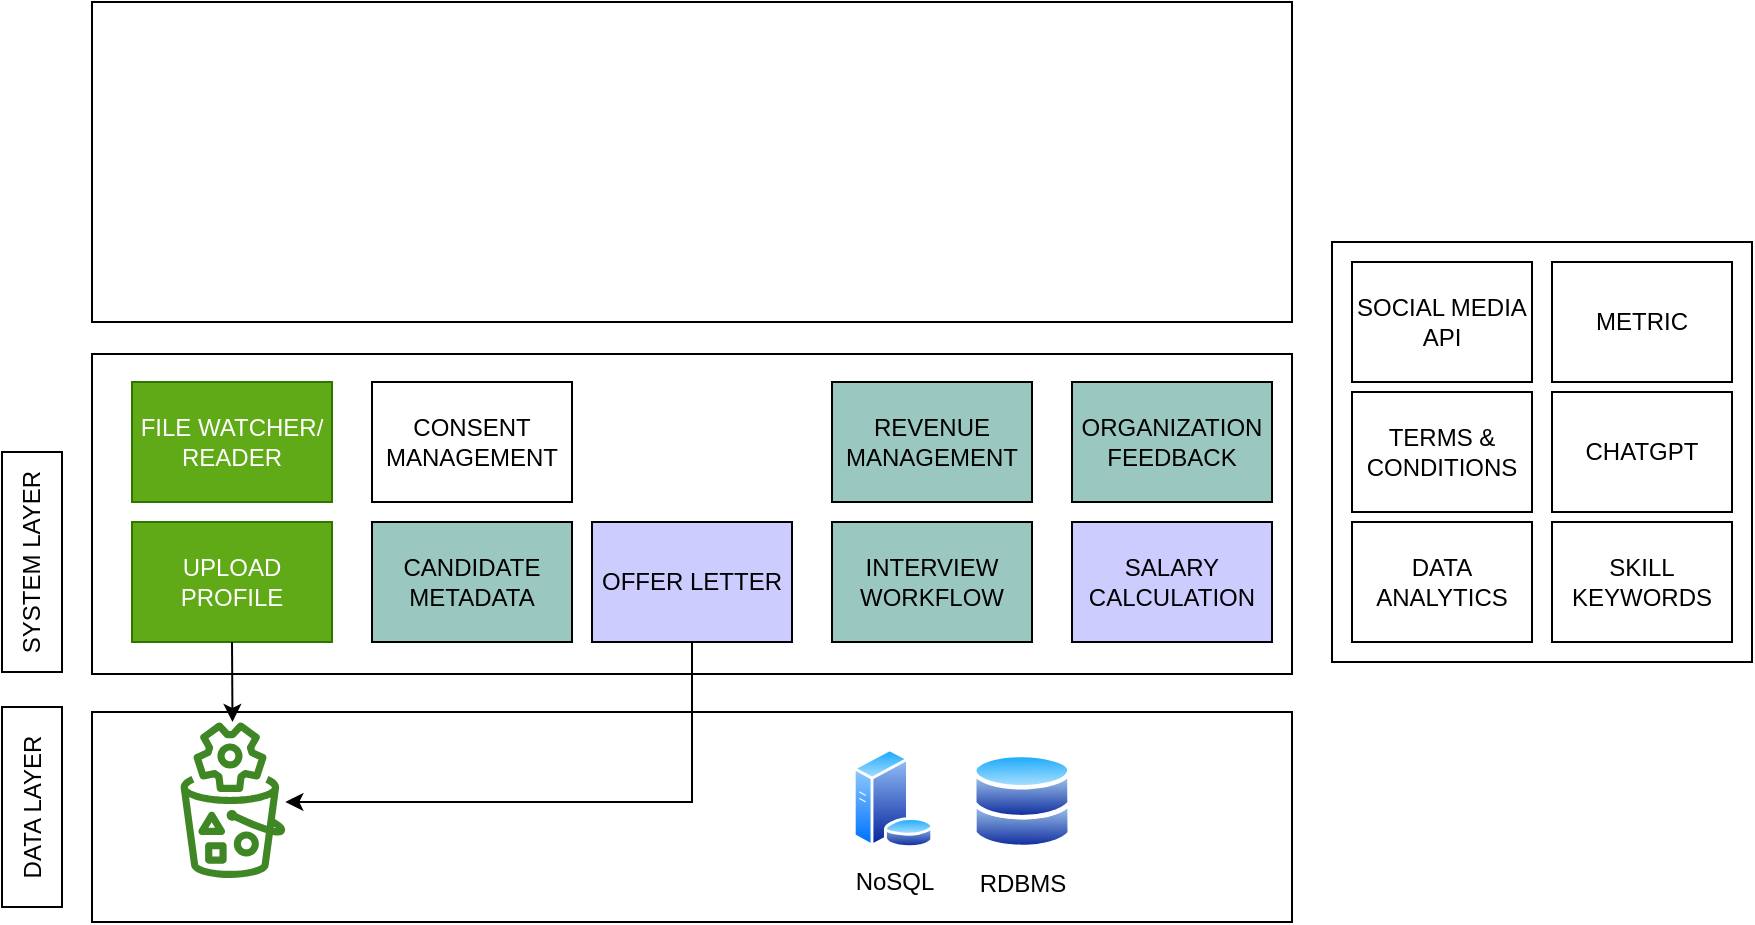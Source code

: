 <mxfile version="21.3.8" type="github">
  <diagram name="Page-1" id="Dh7hcGiAznb-rkb4ZNL5">
    <mxGraphModel dx="1050" dy="541" grid="1" gridSize="10" guides="1" tooltips="1" connect="1" arrows="1" fold="1" page="1" pageScale="1" pageWidth="827" pageHeight="1169" math="0" shadow="0">
      <root>
        <mxCell id="0" />
        <mxCell id="1" parent="0" />
        <mxCell id="gkphJBtDpKk1ZwpOAE3T-15" value="" style="rounded=0;whiteSpace=wrap;html=1;fillColor=none;" vertex="1" parent="1">
          <mxGeometry x="740" y="310" width="210" height="210" as="geometry" />
        </mxCell>
        <mxCell id="gkphJBtDpKk1ZwpOAE3T-12" value="" style="rounded=0;whiteSpace=wrap;html=1;fillColor=none;" vertex="1" parent="1">
          <mxGeometry x="120" y="545" width="600" height="105" as="geometry" />
        </mxCell>
        <mxCell id="gkphJBtDpKk1ZwpOAE3T-2" value="" style="rounded=0;whiteSpace=wrap;html=1;fillColor=none;" vertex="1" parent="1">
          <mxGeometry x="120" y="366" width="600" height="160" as="geometry" />
        </mxCell>
        <mxCell id="gkphJBtDpKk1ZwpOAE3T-3" value="SYSTEM LAYER" style="rounded=0;whiteSpace=wrap;html=1;rotation=-90;" vertex="1" parent="1">
          <mxGeometry x="35" y="455" width="110" height="30" as="geometry" />
        </mxCell>
        <mxCell id="gkphJBtDpKk1ZwpOAE3T-4" value="UPLOAD PROFILE" style="rounded=0;whiteSpace=wrap;html=1;fillColor=#60a917;fontColor=#ffffff;strokeColor=#2D7600;" vertex="1" parent="1">
          <mxGeometry x="140" y="450" width="100" height="60" as="geometry" />
        </mxCell>
        <mxCell id="gkphJBtDpKk1ZwpOAE3T-5" value="" style="sketch=0;outlineConnect=0;fontColor=#232F3E;gradientColor=none;fillColor=#3F8624;strokeColor=none;dashed=0;verticalLabelPosition=bottom;verticalAlign=top;align=center;html=1;fontSize=12;fontStyle=0;aspect=fixed;pointerEvents=1;shape=mxgraph.aws4.s3_object_lambda;" vertex="1" parent="1">
          <mxGeometry x="164" y="550" width="53" height="78" as="geometry" />
        </mxCell>
        <mxCell id="gkphJBtDpKk1ZwpOAE3T-6" value="" style="endArrow=classic;html=1;rounded=0;exitX=0.5;exitY=1;exitDx=0;exitDy=0;" edge="1" parent="1" source="gkphJBtDpKk1ZwpOAE3T-4" target="gkphJBtDpKk1ZwpOAE3T-5">
          <mxGeometry width="50" height="50" relative="1" as="geometry">
            <mxPoint x="290" y="590" as="sourcePoint" />
            <mxPoint x="340" y="540" as="targetPoint" />
          </mxGeometry>
        </mxCell>
        <mxCell id="gkphJBtDpKk1ZwpOAE3T-7" value="&lt;span style=&quot;background-color: rgb(154, 199, 191);&quot;&gt;INTERVIEW WORKFLOW&lt;/span&gt;" style="rounded=0;whiteSpace=wrap;html=1;fillColor=#9AC7BF;" vertex="1" parent="1">
          <mxGeometry x="490" y="450" width="100" height="60" as="geometry" />
        </mxCell>
        <mxCell id="gkphJBtDpKk1ZwpOAE3T-21" style="edgeStyle=orthogonalEdgeStyle;rounded=0;orthogonalLoop=1;jettySize=auto;html=1;exitX=0.5;exitY=1;exitDx=0;exitDy=0;" edge="1" parent="1" source="gkphJBtDpKk1ZwpOAE3T-8" target="gkphJBtDpKk1ZwpOAE3T-5">
          <mxGeometry relative="1" as="geometry">
            <Array as="points">
              <mxPoint x="420" y="590" />
            </Array>
          </mxGeometry>
        </mxCell>
        <mxCell id="gkphJBtDpKk1ZwpOAE3T-8" value="OFFER LETTER" style="rounded=0;whiteSpace=wrap;html=1;fillColor=#CCCCFF;" vertex="1" parent="1">
          <mxGeometry x="370" y="450" width="100" height="60" as="geometry" />
        </mxCell>
        <mxCell id="gkphJBtDpKk1ZwpOAE3T-9" value="SALARY CALCULATION" style="rounded=0;whiteSpace=wrap;html=1;fillColor=#CCCCFF;" vertex="1" parent="1">
          <mxGeometry x="610" y="450" width="100" height="60" as="geometry" />
        </mxCell>
        <mxCell id="gkphJBtDpKk1ZwpOAE3T-10" value="NoSQL" style="image;aspect=fixed;perimeter=ellipsePerimeter;html=1;align=center;shadow=0;dashed=0;spacingTop=3;image=img/lib/active_directory/database_server.svg;" vertex="1" parent="1">
          <mxGeometry x="500" y="563" width="41" height="50" as="geometry" />
        </mxCell>
        <mxCell id="gkphJBtDpKk1ZwpOAE3T-11" value="RDBMS" style="image;aspect=fixed;perimeter=ellipsePerimeter;html=1;align=center;shadow=0;dashed=0;spacingTop=3;image=img/lib/active_directory/databases.svg;" vertex="1" parent="1">
          <mxGeometry x="560" y="565" width="50" height="49" as="geometry" />
        </mxCell>
        <mxCell id="gkphJBtDpKk1ZwpOAE3T-13" value="DATA LAYER" style="rounded=0;whiteSpace=wrap;html=1;rotation=-90;" vertex="1" parent="1">
          <mxGeometry x="40" y="577.5" width="100" height="30" as="geometry" />
        </mxCell>
        <mxCell id="gkphJBtDpKk1ZwpOAE3T-14" value="DATA ANALYTICS" style="rounded=0;whiteSpace=wrap;html=1;" vertex="1" parent="1">
          <mxGeometry x="750" y="450" width="90" height="60" as="geometry" />
        </mxCell>
        <mxCell id="gkphJBtDpKk1ZwpOAE3T-16" value="SKILL KEYWORDS" style="rounded=0;whiteSpace=wrap;html=1;" vertex="1" parent="1">
          <mxGeometry x="850" y="450" width="90" height="60" as="geometry" />
        </mxCell>
        <mxCell id="gkphJBtDpKk1ZwpOAE3T-17" value="TERMS &amp;amp; CONDITIONS" style="rounded=0;whiteSpace=wrap;html=1;" vertex="1" parent="1">
          <mxGeometry x="750" y="385" width="90" height="60" as="geometry" />
        </mxCell>
        <mxCell id="gkphJBtDpKk1ZwpOAE3T-18" value="CANDIDATE METADATA" style="rounded=0;whiteSpace=wrap;html=1;fillColor=#9AC7BF;" vertex="1" parent="1">
          <mxGeometry x="260" y="450" width="100" height="60" as="geometry" />
        </mxCell>
        <mxCell id="gkphJBtDpKk1ZwpOAE3T-19" value="SOCIAL MEDIA API" style="rounded=0;whiteSpace=wrap;html=1;" vertex="1" parent="1">
          <mxGeometry x="750" y="320" width="90" height="60" as="geometry" />
        </mxCell>
        <mxCell id="gkphJBtDpKk1ZwpOAE3T-20" value="CONSENT MANAGEMENT" style="rounded=0;whiteSpace=wrap;html=1;" vertex="1" parent="1">
          <mxGeometry x="260" y="380" width="100" height="60" as="geometry" />
        </mxCell>
        <mxCell id="gkphJBtDpKk1ZwpOAE3T-22" value="CHATGPT" style="rounded=0;whiteSpace=wrap;html=1;" vertex="1" parent="1">
          <mxGeometry x="850" y="385" width="90" height="60" as="geometry" />
        </mxCell>
        <mxCell id="gkphJBtDpKk1ZwpOAE3T-23" value="ORGANIZATION FEEDBACK" style="rounded=0;whiteSpace=wrap;html=1;fillColor=#9AC7BF;" vertex="1" parent="1">
          <mxGeometry x="610" y="380" width="100" height="60" as="geometry" />
        </mxCell>
        <mxCell id="gkphJBtDpKk1ZwpOAE3T-25" value="REVENUE MANAGEMENT" style="rounded=0;whiteSpace=wrap;html=1;fillColor=#9AC7BF;" vertex="1" parent="1">
          <mxGeometry x="490" y="380" width="100" height="60" as="geometry" />
        </mxCell>
        <mxCell id="gkphJBtDpKk1ZwpOAE3T-26" value="" style="rounded=0;whiteSpace=wrap;html=1;fillColor=none;" vertex="1" parent="1">
          <mxGeometry x="120" y="190" width="600" height="160" as="geometry" />
        </mxCell>
        <mxCell id="gkphJBtDpKk1ZwpOAE3T-27" value="FILE WATCHER/ READER" style="rounded=0;whiteSpace=wrap;html=1;fillColor=#60a917;fontColor=#ffffff;strokeColor=#2D7600;" vertex="1" parent="1">
          <mxGeometry x="140" y="380" width="100" height="60" as="geometry" />
        </mxCell>
        <mxCell id="gkphJBtDpKk1ZwpOAE3T-28" value="METRIC" style="rounded=0;whiteSpace=wrap;html=1;" vertex="1" parent="1">
          <mxGeometry x="850" y="320" width="90" height="60" as="geometry" />
        </mxCell>
      </root>
    </mxGraphModel>
  </diagram>
</mxfile>
